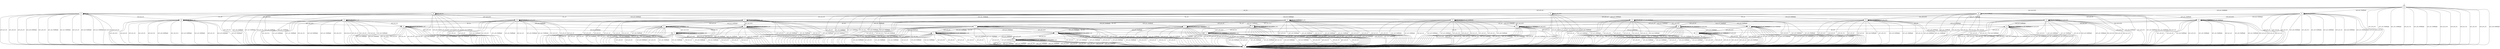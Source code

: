 digraph T4 {
0 [label="0"];
1 [label="1", shape=doublecircle];
2 [label="2"];
3 [label="3"];
4 [label="4"];
5 [label="5"];
6 [label="6"];
7 [label="7"];
8 [label="8"];
9 [label="9"];
10 [label="10"];
11 [label="11"];
12 [label="12"];
13 [label="13"];
14 [label="14"];
15 [label="15"];
16 [label="16"];
17 [label="17"];
18 [label="18"];
19 [label="19"];
20 [label="20"];
21 [label="21"];
22 [label="22"];
23 [label="23"];
24 [label="24"];
25 [label="25"];
26 [label="26"];
27 [label="27"];
28 [label="28"];
29 [label="29"];
30 [label="30"];
31 [label="31"];
32 [label="32"];
0 -> 0  [label="usr1_ai3_re11"];
0 -> 0  [label="usr3_ai2_re1"];
0 -> 0  [label="usr4_ai1_VoidReply"];
0 -> 0  [label="usr1_ai2_VoidReply"];
0 -> 0  [label="usr1_ai1_VoidReply"];
0 -> 0  [label="usr2_ai1_re1"];
0 -> 0  [label="usr2_ai3_VoidReply"];
0 -> 0  [label="usr2_ai1_VoidReply"];
0 -> 0  [label="usr2_ai3_re10"];
0 -> 0  [label="usr4_ai2_VoidReply"];
0 -> 0  [label="usr4_ai4_re2"];
0 -> 0  [label="usr3_ai1_re1"];
0 -> 0  [label="usr1_ai3_re2"];
0 -> 0  [label="usr2_ai3_re19"];
0 -> 0  [label="usr3_ai2_re2"];
0 -> 0  [label="ai1_ce1"];
0 -> 0  [label="usr2_ai4_VoidReply"];
1 -> 0  [label="usr1_ai3_re11"];
1 -> 1  [label="usr3_ai2_re1"];
1 -> 1  [label="usr4_ai1_VoidReply"];
1 -> 0  [label="usr1_ai2_VoidReply"];
1 -> 0  [label="usr1_ai1_VoidReply"];
1 -> 0  [label="usr2_ai1_re1"];
1 -> 0  [label="usr2_ai3_VoidReply"];
1 -> 0  [label="usr2_ai1_VoidReply"];
1 -> 0  [label="usr2_ai3_re10"];
1 -> 1  [label="usr4_ai2_VoidReply"];
1 -> 0  [label="usr4_ai4_re2"];
1 -> 0  [label="usr3_ai1_re1"];
1 -> 0  [label="usr1_ai3_re2"];
1 -> 1  [label="usr2_ai3_re19"];
1 -> 0  [label="usr3_ai2_re2"];
1 -> 1  [label="ai1_ce1"];
1 -> 0  [label="usr2_ai4_VoidReply"];
2 -> 0  [label="usr1_ai3_re11"];
2 -> 1  [label="usr3_ai2_re1"];
2 -> 2  [label="usr4_ai1_VoidReply"];
2 -> 0  [label="usr1_ai2_VoidReply"];
2 -> 0  [label="usr1_ai1_VoidReply"];
2 -> 0  [label="usr2_ai1_re1"];
2 -> 0  [label="usr2_ai3_VoidReply"];
2 -> 0  [label="usr2_ai1_VoidReply"];
2 -> 0  [label="usr2_ai3_re10"];
2 -> 2  [label="usr4_ai2_VoidReply"];
2 -> 0  [label="usr4_ai4_re2"];
2 -> 0  [label="usr3_ai1_re1"];
2 -> 0  [label="usr1_ai3_re2"];
2 -> 2  [label="usr2_ai3_re19"];
2 -> 0  [label="usr3_ai2_re2"];
2 -> 2  [label="ai1_ce1"];
2 -> 0  [label="usr2_ai4_VoidReply"];
3 -> 0  [label="usr1_ai3_re11"];
3 -> 3  [label="usr3_ai2_re1"];
3 -> 1  [label="usr4_ai1_VoidReply"];
3 -> 0  [label="usr1_ai2_VoidReply"];
3 -> 0  [label="usr1_ai1_VoidReply"];
3 -> 0  [label="usr2_ai1_re1"];
3 -> 0  [label="usr2_ai3_VoidReply"];
3 -> 0  [label="usr2_ai1_VoidReply"];
3 -> 0  [label="usr2_ai3_re10"];
3 -> 3  [label="usr4_ai2_VoidReply"];
3 -> 0  [label="usr4_ai4_re2"];
3 -> 0  [label="usr3_ai1_re1"];
3 -> 0  [label="usr1_ai3_re2"];
3 -> 3  [label="usr2_ai3_re19"];
3 -> 0  [label="usr3_ai2_re2"];
3 -> 3  [label="ai1_ce1"];
3 -> 0  [label="usr2_ai4_VoidReply"];
4 -> 0  [label="usr1_ai3_re11"];
4 -> 4  [label="usr3_ai2_re1"];
4 -> 4  [label="usr4_ai1_VoidReply"];
4 -> 0  [label="usr1_ai2_VoidReply"];
4 -> 0  [label="usr1_ai1_VoidReply"];
4 -> 0  [label="usr2_ai1_re1"];
4 -> 0  [label="usr2_ai3_VoidReply"];
4 -> 0  [label="usr2_ai1_VoidReply"];
4 -> 0  [label="usr2_ai3_re10"];
4 -> 1  [label="usr4_ai2_VoidReply"];
4 -> 0  [label="usr4_ai4_re2"];
4 -> 0  [label="usr3_ai1_re1"];
4 -> 0  [label="usr1_ai3_re2"];
4 -> 4  [label="usr2_ai3_re19"];
4 -> 0  [label="usr3_ai2_re2"];
4 -> 4  [label="ai1_ce1"];
4 -> 0  [label="usr2_ai4_VoidReply"];
5 -> 0  [label="usr1_ai3_re11"];
5 -> 5  [label="usr3_ai2_re1"];
5 -> 5  [label="usr4_ai1_VoidReply"];
5 -> 0  [label="usr1_ai2_VoidReply"];
5 -> 0  [label="usr1_ai1_VoidReply"];
5 -> 0  [label="usr2_ai1_re1"];
5 -> 0  [label="usr2_ai3_VoidReply"];
5 -> 0  [label="usr2_ai1_VoidReply"];
5 -> 0  [label="usr2_ai3_re10"];
5 -> 5  [label="usr4_ai2_VoidReply"];
5 -> 0  [label="usr4_ai4_re2"];
5 -> 0  [label="usr3_ai1_re1"];
5 -> 0  [label="usr1_ai3_re2"];
5 -> 1  [label="usr2_ai3_re19"];
5 -> 0  [label="usr3_ai2_re2"];
5 -> 5  [label="ai1_ce1"];
5 -> 0  [label="usr2_ai4_VoidReply"];
6 -> 0  [label="usr1_ai3_re11"];
6 -> 6  [label="usr3_ai2_re1"];
6 -> 6  [label="usr4_ai1_VoidReply"];
6 -> 0  [label="usr1_ai2_VoidReply"];
6 -> 0  [label="usr1_ai1_VoidReply"];
6 -> 0  [label="usr2_ai1_re1"];
6 -> 0  [label="usr2_ai3_VoidReply"];
6 -> 0  [label="usr2_ai1_VoidReply"];
6 -> 0  [label="usr2_ai3_re10"];
6 -> 6  [label="usr4_ai2_VoidReply"];
6 -> 0  [label="usr4_ai4_re2"];
6 -> 0  [label="usr3_ai1_re1"];
6 -> 0  [label="usr1_ai3_re2"];
6 -> 6  [label="usr2_ai3_re19"];
6 -> 0  [label="usr3_ai2_re2"];
6 -> 1  [label="ai1_ce1"];
6 -> 0  [label="usr2_ai4_VoidReply"];
7 -> 0  [label="usr1_ai3_re11"];
7 -> 5  [label="usr3_ai2_re1"];
7 -> 7  [label="usr4_ai1_VoidReply"];
7 -> 0  [label="usr1_ai2_VoidReply"];
7 -> 0  [label="usr1_ai1_VoidReply"];
7 -> 0  [label="usr2_ai1_re1"];
7 -> 0  [label="usr2_ai3_VoidReply"];
7 -> 0  [label="usr2_ai1_VoidReply"];
7 -> 0  [label="usr2_ai3_re10"];
7 -> 7  [label="usr4_ai2_VoidReply"];
7 -> 0  [label="usr4_ai4_re2"];
7 -> 0  [label="usr3_ai1_re1"];
7 -> 0  [label="usr1_ai3_re2"];
7 -> 2  [label="usr2_ai3_re19"];
7 -> 0  [label="usr3_ai2_re2"];
7 -> 7  [label="ai1_ce1"];
7 -> 0  [label="usr2_ai4_VoidReply"];
8 -> 0  [label="usr1_ai3_re11"];
8 -> 8  [label="usr3_ai2_re1"];
8 -> 5  [label="usr4_ai1_VoidReply"];
8 -> 0  [label="usr1_ai2_VoidReply"];
8 -> 0  [label="usr1_ai1_VoidReply"];
8 -> 0  [label="usr2_ai1_re1"];
8 -> 0  [label="usr2_ai3_VoidReply"];
8 -> 0  [label="usr2_ai1_VoidReply"];
8 -> 0  [label="usr2_ai3_re10"];
8 -> 8  [label="usr4_ai2_VoidReply"];
8 -> 0  [label="usr4_ai4_re2"];
8 -> 0  [label="usr3_ai1_re1"];
8 -> 0  [label="usr1_ai3_re2"];
8 -> 3  [label="usr2_ai3_re19"];
8 -> 0  [label="usr3_ai2_re2"];
8 -> 8  [label="ai1_ce1"];
8 -> 0  [label="usr2_ai4_VoidReply"];
9 -> 0  [label="usr1_ai3_re11"];
9 -> 9  [label="usr3_ai2_re1"];
9 -> 9  [label="usr4_ai1_VoidReply"];
9 -> 0  [label="usr1_ai2_VoidReply"];
9 -> 0  [label="usr1_ai1_VoidReply"];
9 -> 0  [label="usr2_ai1_re1"];
9 -> 0  [label="usr2_ai3_VoidReply"];
9 -> 0  [label="usr2_ai1_VoidReply"];
9 -> 0  [label="usr2_ai3_re10"];
9 -> 5  [label="usr4_ai2_VoidReply"];
9 -> 0  [label="usr4_ai4_re2"];
9 -> 0  [label="usr3_ai1_re1"];
9 -> 0  [label="usr1_ai3_re2"];
9 -> 4  [label="usr2_ai3_re19"];
9 -> 0  [label="usr3_ai2_re2"];
9 -> 9  [label="ai1_ce1"];
9 -> 0  [label="usr2_ai4_VoidReply"];
10 -> 0  [label="usr1_ai3_re11"];
10 -> 10  [label="usr3_ai2_re1"];
10 -> 10  [label="usr4_ai1_VoidReply"];
10 -> 0  [label="usr1_ai2_VoidReply"];
10 -> 0  [label="usr1_ai1_VoidReply"];
10 -> 0  [label="usr2_ai1_re1"];
10 -> 0  [label="usr2_ai3_VoidReply"];
10 -> 0  [label="usr2_ai1_VoidReply"];
10 -> 0  [label="usr2_ai3_re10"];
10 -> 10  [label="usr4_ai2_VoidReply"];
10 -> 0  [label="usr4_ai4_re2"];
10 -> 0  [label="usr3_ai1_re1"];
10 -> 0  [label="usr1_ai3_re2"];
10 -> 6  [label="usr2_ai3_re19"];
10 -> 0  [label="usr3_ai2_re2"];
10 -> 5  [label="ai1_ce1"];
10 -> 0  [label="usr2_ai4_VoidReply"];
11 -> 0  [label="usr1_ai3_re11"];
11 -> 3  [label="usr3_ai2_re1"];
11 -> 2  [label="usr4_ai1_VoidReply"];
11 -> 0  [label="usr1_ai2_VoidReply"];
11 -> 0  [label="usr1_ai1_VoidReply"];
11 -> 0  [label="usr2_ai1_re1"];
11 -> 0  [label="usr2_ai3_VoidReply"];
11 -> 0  [label="usr2_ai1_VoidReply"];
11 -> 0  [label="usr2_ai3_re10"];
11 -> 11  [label="usr4_ai2_VoidReply"];
11 -> 0  [label="usr4_ai4_re2"];
11 -> 0  [label="usr3_ai1_re1"];
11 -> 0  [label="usr1_ai3_re2"];
11 -> 11  [label="usr2_ai3_re19"];
11 -> 0  [label="usr3_ai2_re2"];
11 -> 11  [label="ai1_ce1"];
11 -> 0  [label="usr2_ai4_VoidReply"];
12 -> 0  [label="usr1_ai3_re11"];
12 -> 4  [label="usr3_ai2_re1"];
12 -> 12  [label="usr4_ai1_VoidReply"];
12 -> 0  [label="usr1_ai2_VoidReply"];
12 -> 0  [label="usr1_ai1_VoidReply"];
12 -> 0  [label="usr2_ai1_re1"];
12 -> 0  [label="usr2_ai3_VoidReply"];
12 -> 0  [label="usr2_ai1_VoidReply"];
12 -> 0  [label="usr2_ai3_re10"];
12 -> 2  [label="usr4_ai2_VoidReply"];
12 -> 0  [label="usr4_ai4_re2"];
12 -> 0  [label="usr3_ai1_re1"];
12 -> 0  [label="usr1_ai3_re2"];
12 -> 12  [label="usr2_ai3_re19"];
12 -> 0  [label="usr3_ai2_re2"];
12 -> 12  [label="ai1_ce1"];
12 -> 0  [label="usr2_ai4_VoidReply"];
13 -> 0  [label="usr1_ai3_re11"];
13 -> 6  [label="usr3_ai2_re1"];
13 -> 13  [label="usr4_ai1_VoidReply"];
13 -> 0  [label="usr1_ai2_VoidReply"];
13 -> 0  [label="usr1_ai1_VoidReply"];
13 -> 0  [label="usr2_ai1_re1"];
13 -> 0  [label="usr2_ai3_VoidReply"];
13 -> 0  [label="usr2_ai1_VoidReply"];
13 -> 0  [label="usr2_ai3_re10"];
13 -> 13  [label="usr4_ai2_VoidReply"];
13 -> 0  [label="usr4_ai4_re2"];
13 -> 0  [label="usr3_ai1_re1"];
13 -> 0  [label="usr1_ai3_re2"];
13 -> 13  [label="usr2_ai3_re19"];
13 -> 0  [label="usr3_ai2_re2"];
13 -> 2  [label="ai1_ce1"];
13 -> 0  [label="usr2_ai4_VoidReply"];
14 -> 0  [label="usr1_ai3_re11"];
14 -> 14  [label="usr3_ai2_re1"];
14 -> 4  [label="usr4_ai1_VoidReply"];
14 -> 0  [label="usr1_ai2_VoidReply"];
14 -> 0  [label="usr1_ai1_VoidReply"];
14 -> 0  [label="usr2_ai1_re1"];
14 -> 0  [label="usr2_ai3_VoidReply"];
14 -> 0  [label="usr2_ai1_VoidReply"];
14 -> 0  [label="usr2_ai3_re10"];
14 -> 3  [label="usr4_ai2_VoidReply"];
14 -> 0  [label="usr4_ai4_re2"];
14 -> 0  [label="usr3_ai1_re1"];
14 -> 0  [label="usr1_ai3_re2"];
14 -> 14  [label="usr2_ai3_re19"];
14 -> 0  [label="usr3_ai2_re2"];
14 -> 14  [label="ai1_ce1"];
14 -> 0  [label="usr2_ai4_VoidReply"];
15 -> 0  [label="usr1_ai3_re11"];
15 -> 15  [label="usr3_ai2_re1"];
15 -> 6  [label="usr4_ai1_VoidReply"];
15 -> 0  [label="usr1_ai2_VoidReply"];
15 -> 0  [label="usr1_ai1_VoidReply"];
15 -> 0  [label="usr2_ai1_re1"];
15 -> 0  [label="usr2_ai3_VoidReply"];
15 -> 0  [label="usr2_ai1_VoidReply"];
15 -> 0  [label="usr2_ai3_re10"];
15 -> 15  [label="usr4_ai2_VoidReply"];
15 -> 0  [label="usr4_ai4_re2"];
15 -> 0  [label="usr3_ai1_re1"];
15 -> 0  [label="usr1_ai3_re2"];
15 -> 15  [label="usr2_ai3_re19"];
15 -> 0  [label="usr3_ai2_re2"];
15 -> 3  [label="ai1_ce1"];
15 -> 0  [label="usr2_ai4_VoidReply"];
16 -> 0  [label="usr1_ai3_re11"];
16 -> 16  [label="usr3_ai2_re1"];
16 -> 16  [label="usr4_ai1_VoidReply"];
16 -> 0  [label="usr1_ai2_VoidReply"];
16 -> 0  [label="usr1_ai1_VoidReply"];
16 -> 0  [label="usr2_ai1_re1"];
16 -> 0  [label="usr2_ai3_VoidReply"];
16 -> 0  [label="usr2_ai1_VoidReply"];
16 -> 0  [label="usr2_ai3_re10"];
16 -> 6  [label="usr4_ai2_VoidReply"];
16 -> 0  [label="usr4_ai4_re2"];
16 -> 0  [label="usr3_ai1_re1"];
16 -> 0  [label="usr1_ai3_re2"];
16 -> 16  [label="usr2_ai3_re19"];
16 -> 0  [label="usr3_ai2_re2"];
16 -> 4  [label="ai1_ce1"];
16 -> 0  [label="usr2_ai4_VoidReply"];
17 -> 0  [label="usr1_ai3_re11"];
17 -> 8  [label="usr3_ai2_re1"];
17 -> 7  [label="usr4_ai1_VoidReply"];
17 -> 0  [label="usr1_ai2_VoidReply"];
17 -> 0  [label="usr1_ai1_VoidReply"];
17 -> 0  [label="usr2_ai1_re1"];
17 -> 0  [label="usr2_ai3_VoidReply"];
17 -> 0  [label="usr2_ai1_VoidReply"];
17 -> 0  [label="usr2_ai3_re10"];
17 -> 17  [label="usr4_ai2_VoidReply"];
17 -> 0  [label="usr4_ai4_re2"];
17 -> 0  [label="usr3_ai1_re1"];
17 -> 0  [label="usr1_ai3_re2"];
17 -> 11  [label="usr2_ai3_re19"];
17 -> 0  [label="usr3_ai2_re2"];
17 -> 17  [label="ai1_ce1"];
17 -> 0  [label="usr2_ai4_VoidReply"];
18 -> 0  [label="usr1_ai3_re11"];
18 -> 9  [label="usr3_ai2_re1"];
18 -> 18  [label="usr4_ai1_VoidReply"];
18 -> 0  [label="usr1_ai2_VoidReply"];
18 -> 0  [label="usr1_ai1_VoidReply"];
18 -> 0  [label="usr2_ai1_re1"];
18 -> 0  [label="usr2_ai3_VoidReply"];
18 -> 0  [label="usr2_ai1_VoidReply"];
18 -> 0  [label="usr2_ai3_re10"];
18 -> 7  [label="usr4_ai2_VoidReply"];
18 -> 0  [label="usr4_ai4_re2"];
18 -> 0  [label="usr3_ai1_re1"];
18 -> 0  [label="usr1_ai3_re2"];
18 -> 12  [label="usr2_ai3_re19"];
18 -> 0  [label="usr3_ai2_re2"];
18 -> 18  [label="ai1_ce1"];
18 -> 0  [label="usr2_ai4_VoidReply"];
19 -> 0  [label="usr1_ai3_re11"];
19 -> 10  [label="usr3_ai2_re1"];
19 -> 19  [label="usr4_ai1_VoidReply"];
19 -> 0  [label="usr1_ai2_VoidReply"];
19 -> 0  [label="usr1_ai1_VoidReply"];
19 -> 0  [label="usr2_ai1_re1"];
19 -> 0  [label="usr2_ai3_VoidReply"];
19 -> 0  [label="usr2_ai1_VoidReply"];
19 -> 0  [label="usr2_ai3_re10"];
19 -> 19  [label="usr4_ai2_VoidReply"];
19 -> 0  [label="usr4_ai4_re2"];
19 -> 0  [label="usr3_ai1_re1"];
19 -> 0  [label="usr1_ai3_re2"];
19 -> 13  [label="usr2_ai3_re19"];
19 -> 0  [label="usr3_ai2_re2"];
19 -> 7  [label="ai1_ce1"];
19 -> 0  [label="usr2_ai4_VoidReply"];
20 -> 0  [label="usr1_ai3_re11"];
20 -> 20  [label="usr3_ai2_re1"];
20 -> 9  [label="usr4_ai1_VoidReply"];
20 -> 0  [label="usr1_ai2_VoidReply"];
20 -> 0  [label="usr1_ai1_VoidReply"];
20 -> 0  [label="usr2_ai1_re1"];
20 -> 0  [label="usr2_ai3_VoidReply"];
20 -> 0  [label="usr2_ai1_VoidReply"];
20 -> 0  [label="usr2_ai3_re10"];
20 -> 8  [label="usr4_ai2_VoidReply"];
20 -> 0  [label="usr4_ai4_re2"];
20 -> 0  [label="usr3_ai1_re1"];
20 -> 0  [label="usr1_ai3_re2"];
20 -> 14  [label="usr2_ai3_re19"];
20 -> 0  [label="usr3_ai2_re2"];
20 -> 20  [label="ai1_ce1"];
20 -> 0  [label="usr2_ai4_VoidReply"];
21 -> 0  [label="usr1_ai3_re11"];
21 -> 21  [label="usr3_ai2_re1"];
21 -> 10  [label="usr4_ai1_VoidReply"];
21 -> 0  [label="usr1_ai2_VoidReply"];
21 -> 0  [label="usr1_ai1_VoidReply"];
21 -> 0  [label="usr2_ai1_re1"];
21 -> 0  [label="usr2_ai3_VoidReply"];
21 -> 0  [label="usr2_ai1_VoidReply"];
21 -> 0  [label="usr2_ai3_re10"];
21 -> 21  [label="usr4_ai2_VoidReply"];
21 -> 0  [label="usr4_ai4_re2"];
21 -> 0  [label="usr3_ai1_re1"];
21 -> 0  [label="usr1_ai3_re2"];
21 -> 15  [label="usr2_ai3_re19"];
21 -> 0  [label="usr3_ai2_re2"];
21 -> 8  [label="ai1_ce1"];
21 -> 0  [label="usr2_ai4_VoidReply"];
22 -> 0  [label="usr1_ai3_re11"];
22 -> 22  [label="usr3_ai2_re1"];
22 -> 22  [label="usr4_ai1_VoidReply"];
22 -> 0  [label="usr1_ai2_VoidReply"];
22 -> 0  [label="usr1_ai1_VoidReply"];
22 -> 0  [label="usr2_ai1_re1"];
22 -> 0  [label="usr2_ai3_VoidReply"];
22 -> 0  [label="usr2_ai1_VoidReply"];
22 -> 0  [label="usr2_ai3_re10"];
22 -> 10  [label="usr4_ai2_VoidReply"];
22 -> 0  [label="usr4_ai4_re2"];
22 -> 0  [label="usr3_ai1_re1"];
22 -> 0  [label="usr1_ai3_re2"];
22 -> 16  [label="usr2_ai3_re19"];
22 -> 0  [label="usr3_ai2_re2"];
22 -> 9  [label="ai1_ce1"];
22 -> 0  [label="usr2_ai4_VoidReply"];
23 -> 0  [label="usr1_ai3_re11"];
23 -> 14  [label="usr3_ai2_re1"];
23 -> 12  [label="usr4_ai1_VoidReply"];
23 -> 0  [label="usr1_ai2_VoidReply"];
23 -> 0  [label="usr1_ai1_VoidReply"];
23 -> 0  [label="usr2_ai1_re1"];
23 -> 0  [label="usr2_ai3_VoidReply"];
23 -> 0  [label="usr2_ai1_VoidReply"];
23 -> 0  [label="usr2_ai3_re10"];
23 -> 11  [label="usr4_ai2_VoidReply"];
23 -> 0  [label="usr4_ai4_re2"];
23 -> 0  [label="usr3_ai1_re1"];
23 -> 0  [label="usr1_ai3_re2"];
23 -> 23  [label="usr2_ai3_re19"];
23 -> 0  [label="usr3_ai2_re2"];
23 -> 23  [label="ai1_ce1"];
23 -> 0  [label="usr2_ai4_VoidReply"];
24 -> 0  [label="usr1_ai3_re11"];
24 -> 15  [label="usr3_ai2_re1"];
24 -> 13  [label="usr4_ai1_VoidReply"];
24 -> 0  [label="usr1_ai2_VoidReply"];
24 -> 0  [label="usr1_ai1_VoidReply"];
24 -> 0  [label="usr2_ai1_re1"];
24 -> 0  [label="usr2_ai3_VoidReply"];
24 -> 0  [label="usr2_ai1_VoidReply"];
24 -> 0  [label="usr2_ai3_re10"];
24 -> 24  [label="usr4_ai2_VoidReply"];
24 -> 0  [label="usr4_ai4_re2"];
24 -> 0  [label="usr3_ai1_re1"];
24 -> 0  [label="usr1_ai3_re2"];
24 -> 24  [label="usr2_ai3_re19"];
24 -> 0  [label="usr3_ai2_re2"];
24 -> 11  [label="ai1_ce1"];
24 -> 0  [label="usr2_ai4_VoidReply"];
25 -> 0  [label="usr1_ai3_re11"];
25 -> 16  [label="usr3_ai2_re1"];
25 -> 25  [label="usr4_ai1_VoidReply"];
25 -> 0  [label="usr1_ai2_VoidReply"];
25 -> 0  [label="usr1_ai1_VoidReply"];
25 -> 0  [label="usr2_ai1_re1"];
25 -> 0  [label="usr2_ai3_VoidReply"];
25 -> 0  [label="usr2_ai1_VoidReply"];
25 -> 0  [label="usr2_ai3_re10"];
25 -> 13  [label="usr4_ai2_VoidReply"];
25 -> 0  [label="usr4_ai4_re2"];
25 -> 0  [label="usr3_ai1_re1"];
25 -> 0  [label="usr1_ai3_re2"];
25 -> 25  [label="usr2_ai3_re19"];
25 -> 0  [label="usr3_ai2_re2"];
25 -> 12  [label="ai1_ce1"];
25 -> 0  [label="usr2_ai4_VoidReply"];
26 -> 0  [label="usr1_ai3_re11"];
26 -> 26  [label="usr3_ai2_re1"];
26 -> 16  [label="usr4_ai1_VoidReply"];
26 -> 0  [label="usr1_ai2_VoidReply"];
26 -> 0  [label="usr1_ai1_VoidReply"];
26 -> 0  [label="usr2_ai1_re1"];
26 -> 0  [label="usr2_ai3_VoidReply"];
26 -> 0  [label="usr2_ai1_VoidReply"];
26 -> 0  [label="usr2_ai3_re10"];
26 -> 15  [label="usr4_ai2_VoidReply"];
26 -> 0  [label="usr4_ai4_re2"];
26 -> 0  [label="usr3_ai1_re1"];
26 -> 0  [label="usr1_ai3_re2"];
26 -> 26  [label="usr2_ai3_re19"];
26 -> 0  [label="usr3_ai2_re2"];
26 -> 14  [label="ai1_ce1"];
26 -> 0  [label="usr2_ai4_VoidReply"];
27 -> 0  [label="usr1_ai3_re11"];
27 -> 20  [label="usr3_ai2_re1"];
27 -> 18  [label="usr4_ai1_VoidReply"];
27 -> 0  [label="usr1_ai2_VoidReply"];
27 -> 0  [label="usr1_ai1_VoidReply"];
27 -> 0  [label="usr2_ai1_re1"];
27 -> 0  [label="usr2_ai3_VoidReply"];
27 -> 0  [label="usr2_ai1_VoidReply"];
27 -> 0  [label="usr2_ai3_re10"];
27 -> 17  [label="usr4_ai2_VoidReply"];
27 -> 0  [label="usr4_ai4_re2"];
27 -> 0  [label="usr3_ai1_re1"];
27 -> 0  [label="usr1_ai3_re2"];
27 -> 23  [label="usr2_ai3_re19"];
27 -> 0  [label="usr3_ai2_re2"];
27 -> 27  [label="ai1_ce1"];
27 -> 0  [label="usr2_ai4_VoidReply"];
28 -> 0  [label="usr1_ai3_re11"];
28 -> 28  [label="usr3_ai2_re1"];
28 -> 22  [label="usr4_ai1_VoidReply"];
28 -> 0  [label="usr1_ai2_VoidReply"];
28 -> 0  [label="usr1_ai1_VoidReply"];
28 -> 0  [label="usr2_ai1_re1"];
28 -> 0  [label="usr2_ai3_VoidReply"];
28 -> 0  [label="usr2_ai1_VoidReply"];
28 -> 0  [label="usr2_ai3_re10"];
28 -> 21  [label="usr4_ai2_VoidReply"];
28 -> 0  [label="usr4_ai4_re2"];
28 -> 0  [label="usr3_ai1_re1"];
28 -> 0  [label="usr1_ai3_re2"];
28 -> 26  [label="usr2_ai3_re19"];
28 -> 0  [label="usr3_ai2_re2"];
28 -> 20  [label="ai1_ce1"];
28 -> 0  [label="usr2_ai4_VoidReply"];
29 -> 0  [label="usr1_ai3_re11"];
29 -> 26  [label="usr3_ai2_re1"];
29 -> 25  [label="usr4_ai1_VoidReply"];
29 -> 0  [label="usr1_ai2_VoidReply"];
29 -> 0  [label="usr1_ai1_VoidReply"];
29 -> 0  [label="usr2_ai1_re1"];
29 -> 0  [label="usr2_ai3_VoidReply"];
29 -> 0  [label="usr2_ai1_VoidReply"];
29 -> 0  [label="usr2_ai3_re10"];
29 -> 24  [label="usr4_ai2_VoidReply"];
29 -> 0  [label="usr4_ai4_re2"];
29 -> 0  [label="usr3_ai1_re1"];
29 -> 0  [label="usr1_ai3_re2"];
29 -> 29  [label="usr2_ai3_re19"];
29 -> 0  [label="usr3_ai2_re2"];
29 -> 23  [label="ai1_ce1"];
29 -> 0  [label="usr2_ai4_VoidReply"];
30 -> 0  [label="usr1_ai3_re11"];
30 -> 21  [label="usr3_ai2_re1"];
30 -> 19  [label="usr4_ai1_VoidReply"];
30 -> 0  [label="usr1_ai2_VoidReply"];
30 -> 0  [label="usr1_ai1_VoidReply"];
30 -> 0  [label="usr2_ai1_re1"];
30 -> 0  [label="usr2_ai3_VoidReply"];
30 -> 0  [label="usr2_ai1_VoidReply"];
30 -> 0  [label="usr2_ai3_re10"];
30 -> 30  [label="usr4_ai2_VoidReply"];
30 -> 0  [label="usr4_ai4_re2"];
30 -> 0  [label="usr3_ai1_re1"];
30 -> 0  [label="usr1_ai3_re2"];
30 -> 24  [label="usr2_ai3_re19"];
30 -> 0  [label="usr3_ai2_re2"];
30 -> 17  [label="ai1_ce1"];
30 -> 0  [label="usr2_ai4_VoidReply"];
31 -> 0  [label="usr1_ai3_re11"];
31 -> 22  [label="usr3_ai2_re1"];
31 -> 31  [label="usr4_ai1_VoidReply"];
31 -> 0  [label="usr1_ai2_VoidReply"];
31 -> 0  [label="usr1_ai1_VoidReply"];
31 -> 0  [label="usr2_ai1_re1"];
31 -> 0  [label="usr2_ai3_VoidReply"];
31 -> 0  [label="usr2_ai1_VoidReply"];
31 -> 0  [label="usr2_ai3_re10"];
31 -> 19  [label="usr4_ai2_VoidReply"];
31 -> 0  [label="usr4_ai4_re2"];
31 -> 0  [label="usr3_ai1_re1"];
31 -> 0  [label="usr1_ai3_re2"];
31 -> 25  [label="usr2_ai3_re19"];
31 -> 0  [label="usr3_ai2_re2"];
31 -> 18  [label="ai1_ce1"];
31 -> 0  [label="usr2_ai4_VoidReply"];
32 -> 0  [label="usr1_ai3_re11"];
32 -> 28  [label="usr3_ai2_re1"];
32 -> 31  [label="usr4_ai1_VoidReply"];
32 -> 0  [label="usr1_ai2_VoidReply"];
32 -> 0  [label="usr1_ai1_VoidReply"];
32 -> 0  [label="usr2_ai1_re1"];
32 -> 0  [label="usr2_ai3_VoidReply"];
32 -> 0  [label="usr2_ai1_VoidReply"];
32 -> 0  [label="usr2_ai3_re10"];
32 -> 30  [label="usr4_ai2_VoidReply"];
32 -> 0  [label="usr4_ai4_re2"];
32 -> 0  [label="usr3_ai1_re1"];
32 -> 0  [label="usr1_ai3_re2"];
32 -> 29  [label="usr2_ai3_re19"];
32 -> 0  [label="usr3_ai2_re2"];
32 -> 27  [label="ai1_ce1"];
32 -> 0  [label="usr2_ai4_VoidReply"];
__start0 [label="", shape=none];
__start0 -> 32  [label=""];
}

